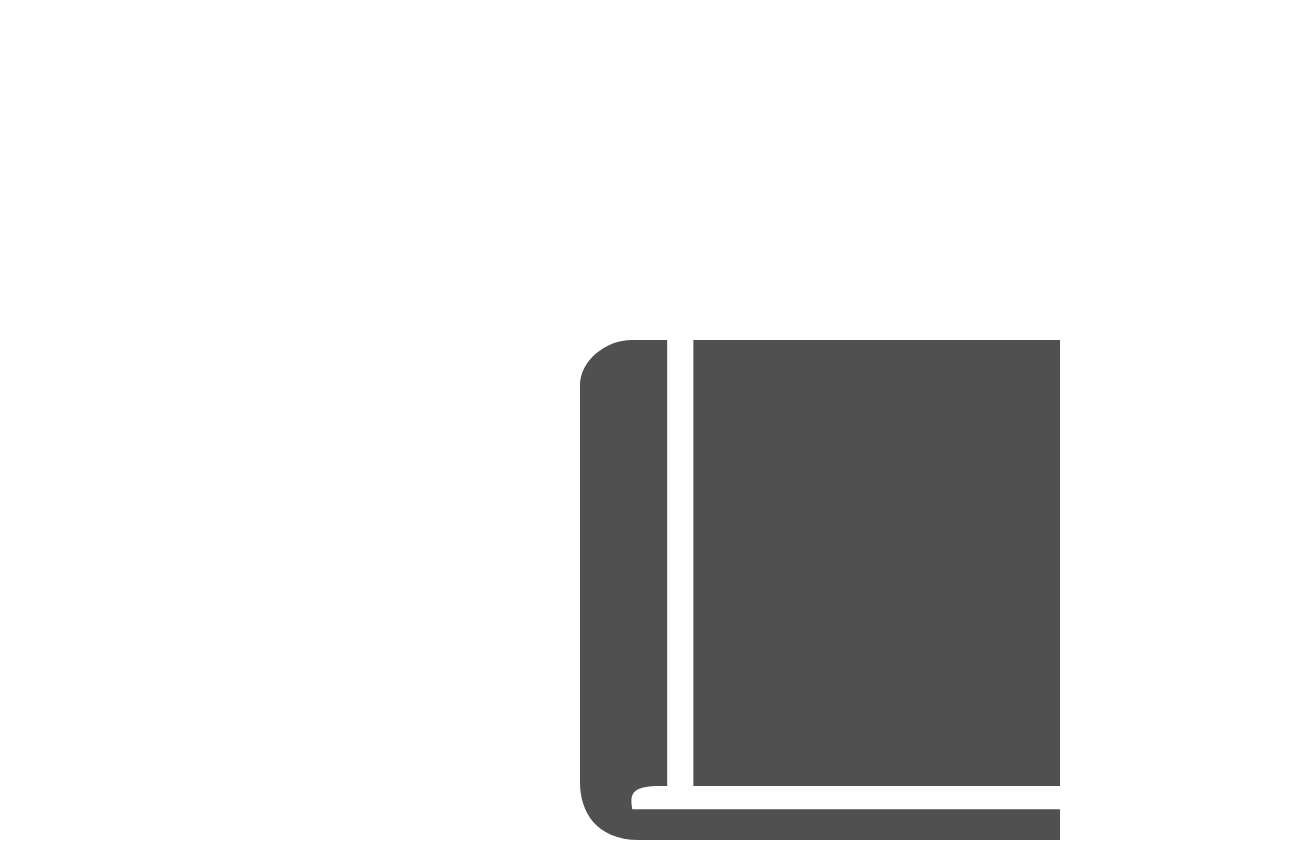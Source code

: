<mxfile version="12.7.4" type="github"><diagram id="WiVYyASMApcOHzH862Ry" name="Page-1"><mxGraphModel dx="1108" dy="457" grid="1" gridSize="10" guides="1" tooltips="1" connect="1" arrows="1" fold="1" page="1" pageScale="1" pageWidth="827" pageHeight="1169" math="0" shadow="0"><root><mxCell id="0"/><mxCell id="1" parent="0"/><mxCell id="VKGSj6JhafN2UkIxccSY-3" value="" style="shape=image;html=1;verticalAlign=top;verticalLabelPosition=bottom;labelBackgroundColor=#ffffff;imageAspect=0;aspect=fixed;image=https://cdn4.iconfinder.com/data/icons/modern-education-and-knowledge-power-1/512/507_internet__school__web__education-256.png;" vertex="1" parent="1"><mxGeometry x="130" y="60" width="220" height="220" as="geometry"/></mxCell><mxCell id="VKGSj6JhafN2UkIxccSY-4" value="" style="pointerEvents=1;shadow=0;dashed=0;html=1;strokeColor=none;fillColor=#505050;labelPosition=center;verticalLabelPosition=bottom;verticalAlign=top;outlineConnect=0;align=center;shape=mxgraph.office.concepts.book_journal;" vertex="1" parent="1"><mxGeometry x="390" y="180" width="240" height="250" as="geometry"/></mxCell><mxCell id="VKGSj6JhafN2UkIxccSY-5" value="" style="shape=image;html=1;verticalAlign=top;verticalLabelPosition=bottom;labelBackgroundColor=#ffffff;imageAspect=0;aspect=fixed;image=https://cdn2.iconfinder.com/data/icons/picol-vector/32/book_text-128.png" vertex="1" parent="1"><mxGeometry x="100" y="310" width="128" height="128" as="geometry"/></mxCell><mxCell id="VKGSj6JhafN2UkIxccSY-6" value="" style="shape=image;html=1;verticalAlign=top;verticalLabelPosition=bottom;labelBackgroundColor=#ffffff;imageAspect=0;aspect=fixed;image=https://cdn1.iconfinder.com/data/icons/education-filled-outline-8/64/Education-Filled_23-256.png;" vertex="1" parent="1"><mxGeometry x="500" y="10" width="248" height="248" as="geometry"/></mxCell></root></mxGraphModel></diagram></mxfile>